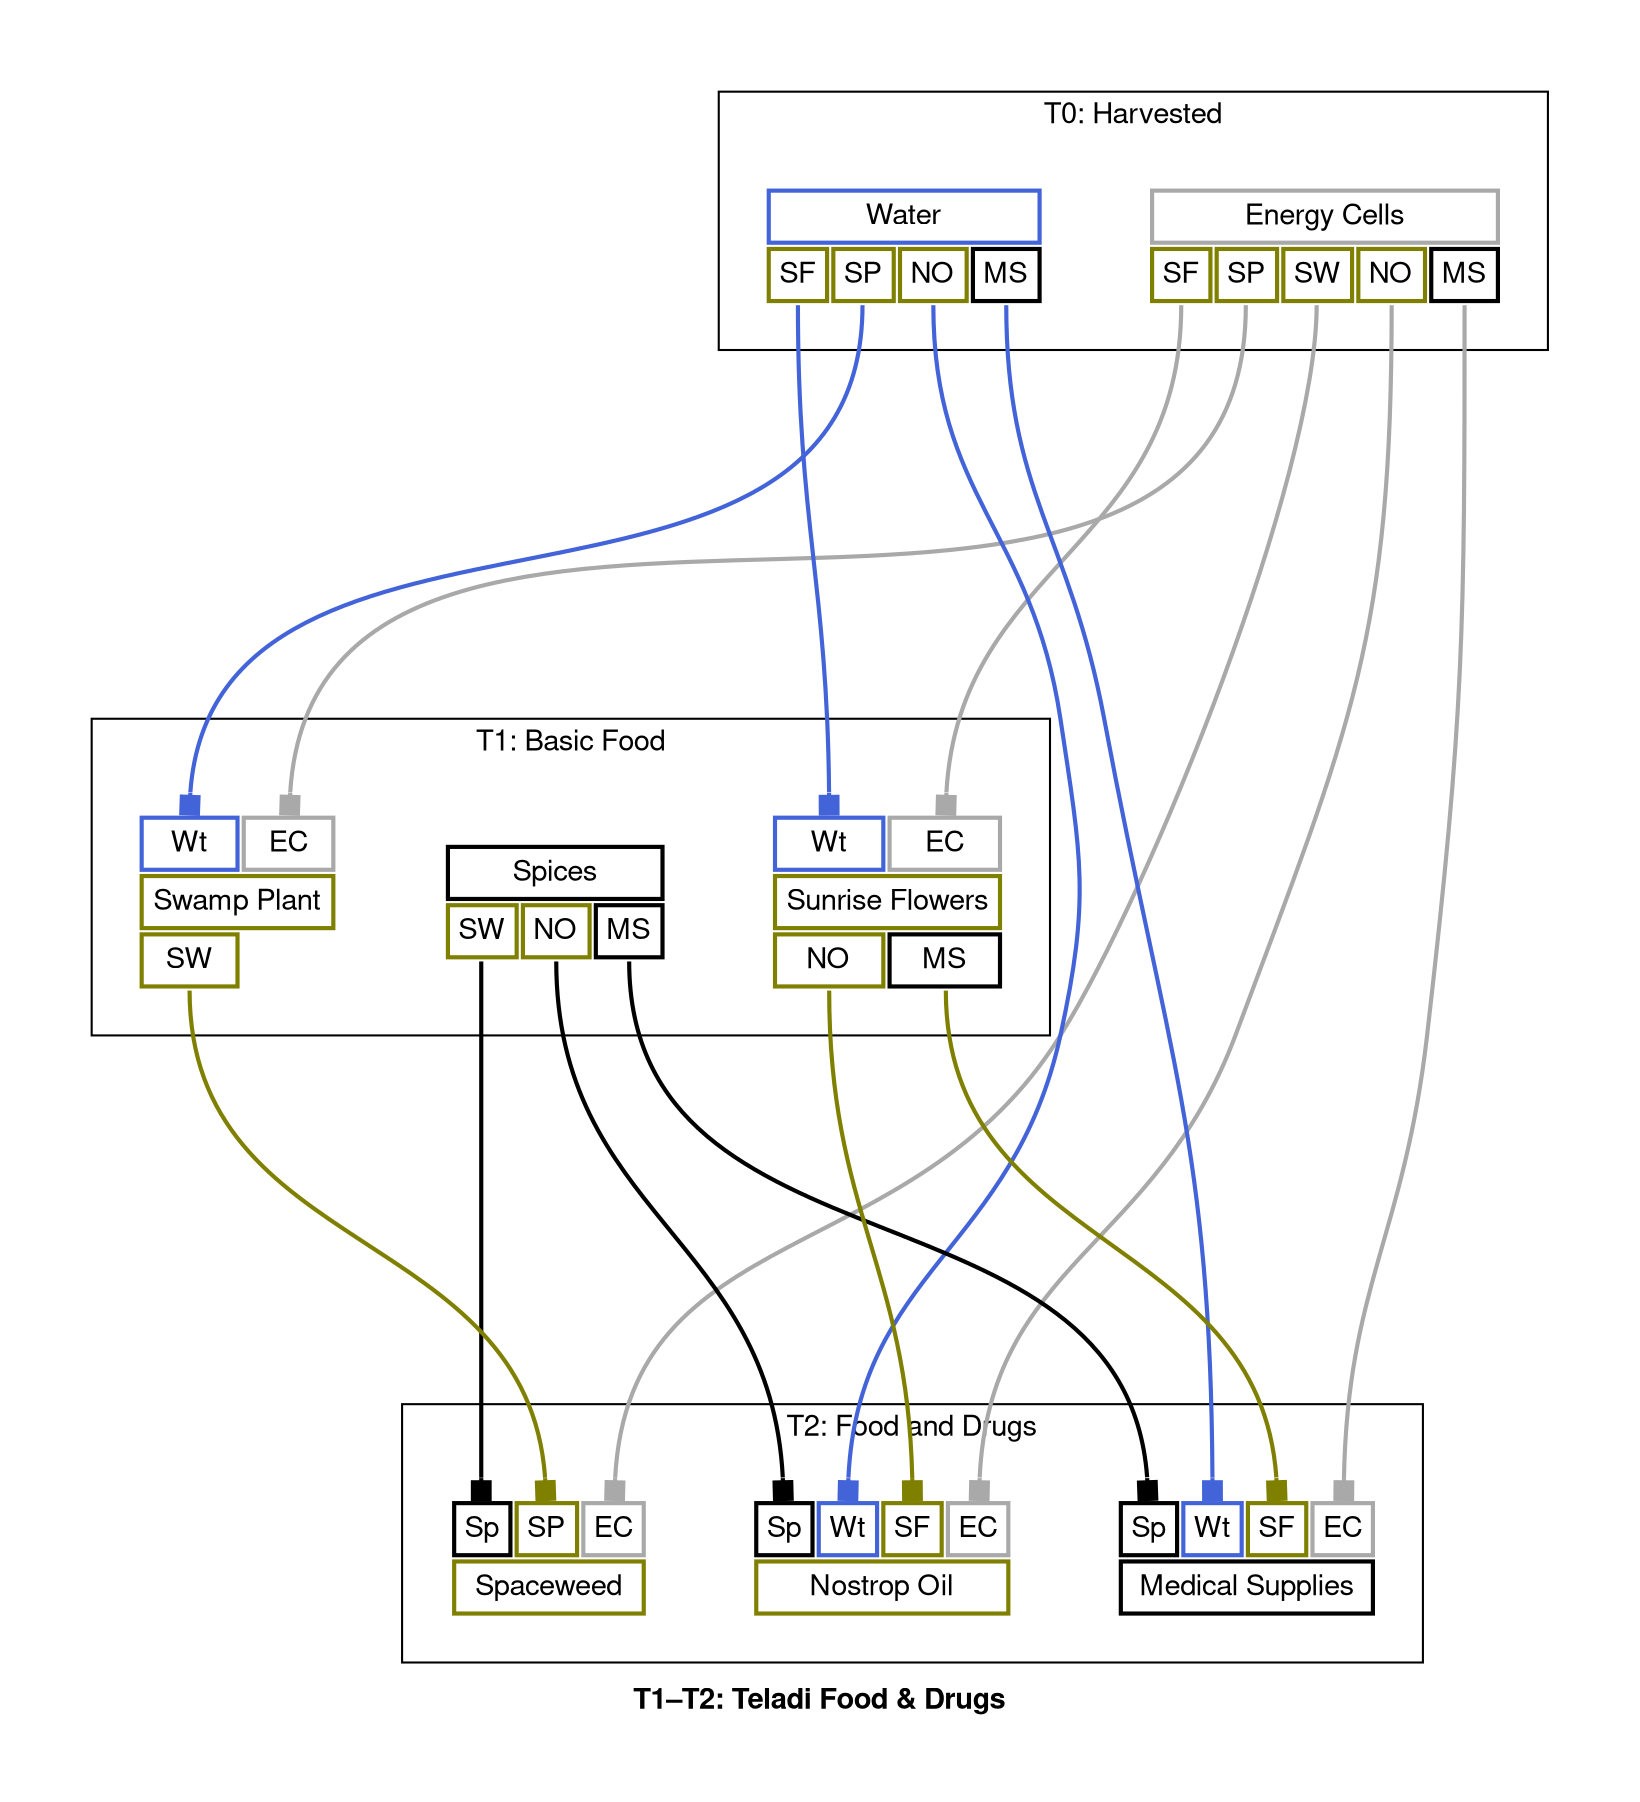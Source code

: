 digraph "X4 Economy" {
	edge [arrowType=normal]
	compound=true fontname="Helvetica,Arial,sans-serif"
	label=<<b>T1–T2: Teladi Food &amp; Drugs</b>>
	graph [nodesep=0.3 pad=0.5 ranksep=3]
	node [color=slategray1 fontname="Helvetica,Arial,sans-serif" margin=0.2 penwidth=2.0 shape=plaintext]
	edge [arrowhead=normal arrowsize=1.0 fontname="Helvetica,Arial,sans-serif" headport=n penwidth=2.0 tailport=s]
	subgraph 0 {
		cluster=true label="T0: Harvested"
		energy_cells [label=<<table border="0" cellborder="2" cellpadding="4" cellspacing="1" fixedsize="false" id="energy_cells" port="output">
  
  <tr>
    <td align="text" bgcolor="white" color="#a9a9a9" colspan="5">Energy Cells</td>
  </tr>
  
    <tr>
      
        <td align="text" bgcolor="white" color="#808000" port="sunrise_flowers">SF</td>
      
        <td align="text" bgcolor="white" color="#808000" port="swamp_plant">SP</td>
      
        <td align="text" bgcolor="white" color="#808000" port="spaceweed">SW</td>
      
        <td align="text" bgcolor="white" color="#808000" port="nostrop_oil">NO</td>
      
        <td align="text" bgcolor="white" color="#000000" port="medical_supplies">MS</td>
      
    </tr>
  
</table>>]
		water [label=<<table border="0" cellborder="2" cellpadding="4" cellspacing="1" fixedsize="false" id="water" port="output">
  
  <tr>
    <td align="text" bgcolor="white" color="#4363d8" colspan="4">Water</td>
  </tr>
  
    <tr>
      
        <td align="text" bgcolor="white" color="#808000" port="sunrise_flowers">SF</td>
      
        <td align="text" bgcolor="white" color="#808000" port="swamp_plant">SP</td>
      
        <td align="text" bgcolor="white" color="#808000" port="nostrop_oil">NO</td>
      
        <td align="text" bgcolor="white" color="#000000" port="medical_supplies">MS</td>
      
    </tr>
  
</table>>]
	}
	subgraph 1 {
		cluster=true label="T1: Basic Food"
		spices [label=<<table border="0" cellborder="2" cellpadding="4" cellspacing="1" fixedsize="false" id="spices" port="output">
  
  <tr>
    <td align="text" bgcolor="white" color="#000000" colspan="3">Spices</td>
  </tr>
  
    <tr>
      
        <td align="text" bgcolor="white" color="#808000" port="spaceweed">SW</td>
      
        <td align="text" bgcolor="white" color="#808000" port="nostrop_oil">NO</td>
      
        <td align="text" bgcolor="white" color="#000000" port="medical_supplies">MS</td>
      
    </tr>
  
</table>>]
		sunrise_flowers [label=<<table border="0" cellborder="2" cellpadding="4" cellspacing="1" fixedsize="false" id="sunrise_flowers" port="output">
  
    <tr>
      
        <td align="text" bgcolor="white" color="#4363d8" port="water">Wt</td>
      
        <td align="text" bgcolor="white" color="#a9a9a9" port="energy_cells">EC</td>
      
    </tr>
  
  <tr>
    <td align="text" bgcolor="white" color="#808000" colspan="2">Sunrise Flowers</td>
  </tr>
  
    <tr>
      
        <td align="text" bgcolor="white" color="#808000" port="nostrop_oil">NO</td>
      
        <td align="text" bgcolor="white" color="#000000" port="medical_supplies">MS</td>
      
    </tr>
  
</table>>]
		swamp_plant [label=<<table border="0" cellborder="2" cellpadding="4" cellspacing="1" fixedsize="false" id="swamp_plant" port="output">
  
    <tr>
      
        <td align="text" bgcolor="white" color="#4363d8" port="water">Wt</td>
      
        <td align="text" bgcolor="white" color="#a9a9a9" port="energy_cells">EC</td>
      
    </tr>
  
  <tr>
    <td align="text" bgcolor="white" color="#808000" colspan="2">Swamp Plant</td>
  </tr>
  
    <tr>
      
        <td align="text" bgcolor="white" color="#808000" port="spaceweed">SW</td>
      
    </tr>
  
</table>>]
	}
	subgraph 2 {
		cluster=true label="T2: Food and Drugs"
		medical_supplies [label=<<table border="0" cellborder="2" cellpadding="4" cellspacing="1" fixedsize="false" id="medical_supplies" port="output">
  
    <tr>
      
        <td align="text" bgcolor="white" color="#000000" port="spices">Sp</td>
      
        <td align="text" bgcolor="white" color="#4363d8" port="water">Wt</td>
      
        <td align="text" bgcolor="white" color="#808000" port="sunrise_flowers">SF</td>
      
        <td align="text" bgcolor="white" color="#a9a9a9" port="energy_cells">EC</td>
      
    </tr>
  
  <tr>
    <td align="text" bgcolor="white" color="#000000" colspan="4">Medical Supplies</td>
  </tr>
  
</table>>]
		nostrop_oil [label=<<table border="0" cellborder="2" cellpadding="4" cellspacing="1" fixedsize="false" id="nostrop_oil" port="output">
  
    <tr>
      
        <td align="text" bgcolor="white" color="#000000" port="spices">Sp</td>
      
        <td align="text" bgcolor="white" color="#4363d8" port="water">Wt</td>
      
        <td align="text" bgcolor="white" color="#808000" port="sunrise_flowers">SF</td>
      
        <td align="text" bgcolor="white" color="#a9a9a9" port="energy_cells">EC</td>
      
    </tr>
  
  <tr>
    <td align="text" bgcolor="white" color="#808000" colspan="4">Nostrop Oil</td>
  </tr>
  
</table>>]
		spaceweed [label=<<table border="0" cellborder="2" cellpadding="4" cellspacing="1" fixedsize="false" id="spaceweed" port="output">
  
    <tr>
      
        <td align="text" bgcolor="white" color="#000000" port="spices">Sp</td>
      
        <td align="text" bgcolor="white" color="#808000" port="swamp_plant">SP</td>
      
        <td align="text" bgcolor="white" color="#a9a9a9" port="energy_cells">EC</td>
      
    </tr>
  
  <tr>
    <td align="text" bgcolor="white" color="#808000" colspan="3">Spaceweed</td>
  </tr>
  
</table>>]
	}
	energy_cells:sunrise_flowers:s -> sunrise_flowers:energy_cells:n [arrowhead=box color="#a9a9a9" weight=1.0]
	water:sunrise_flowers:s -> sunrise_flowers:water:n [arrowhead=box color="#4363d8" weight=1.0]
	energy_cells:swamp_plant:s -> swamp_plant:energy_cells:n [arrowhead=box color="#a9a9a9" weight=1.0]
	water:swamp_plant:s -> swamp_plant:water:n [arrowhead=box color="#4363d8" weight=1.0]
	energy_cells:spaceweed:s -> spaceweed:energy_cells:n [arrowhead=box color="#a9a9a9" weight=1.0]
	spices:spaceweed:s -> spaceweed:spices:n [arrowhead=box color="#000000" weight=1.0]
	swamp_plant:spaceweed:s -> spaceweed:swamp_plant:n [arrowhead=box color="#808000" weight=1.0]
	energy_cells:nostrop_oil:s -> nostrop_oil:energy_cells:n [arrowhead=box color="#a9a9a9" weight=1.0]
	spices:nostrop_oil:s -> nostrop_oil:spices:n [arrowhead=box color="#000000" weight=1.0]
	sunrise_flowers:nostrop_oil:s -> nostrop_oil:sunrise_flowers:n [arrowhead=box color="#808000" weight=1.0]
	water:nostrop_oil:s -> nostrop_oil:water:n [arrowhead=box color="#4363d8" weight=1.0]
	energy_cells:medical_supplies:s -> medical_supplies:energy_cells:n [arrowhead=box color="#a9a9a9" weight=1.0]
	spices:medical_supplies:s -> medical_supplies:spices:n [arrowhead=box color="#000000" weight=1.0]
	sunrise_flowers:medical_supplies:s -> medical_supplies:sunrise_flowers:n [arrowhead=box color="#808000" weight=1.0]
	water:medical_supplies:s -> medical_supplies:water:n [arrowhead=box color="#4363d8" weight=1.0]
}
